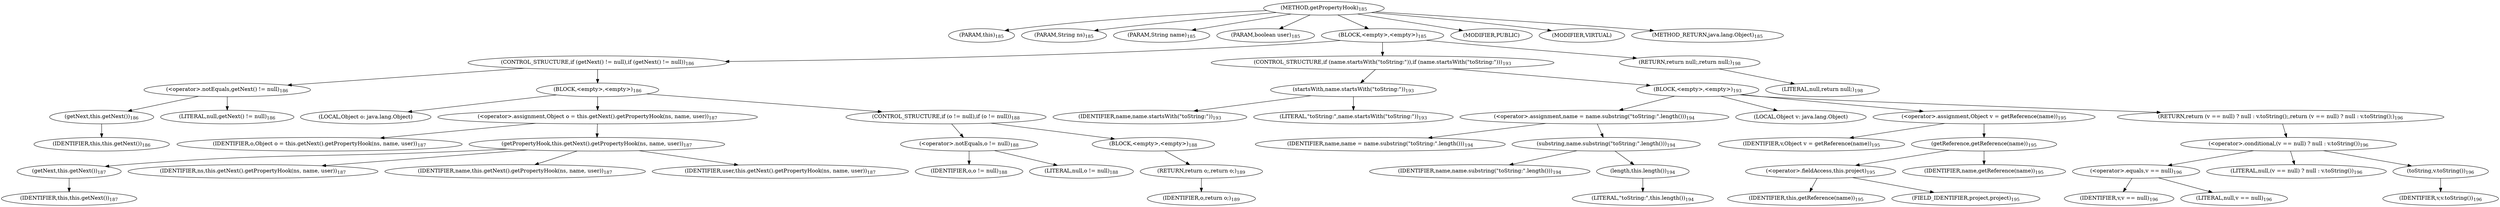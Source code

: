 digraph "getPropertyHook" {  
"214" [label = <(METHOD,getPropertyHook)<SUB>185</SUB>> ]
"13" [label = <(PARAM,this)<SUB>185</SUB>> ]
"215" [label = <(PARAM,String ns)<SUB>185</SUB>> ]
"216" [label = <(PARAM,String name)<SUB>185</SUB>> ]
"217" [label = <(PARAM,boolean user)<SUB>185</SUB>> ]
"218" [label = <(BLOCK,&lt;empty&gt;,&lt;empty&gt;)<SUB>185</SUB>> ]
"219" [label = <(CONTROL_STRUCTURE,if (getNext() != null),if (getNext() != null))<SUB>186</SUB>> ]
"220" [label = <(&lt;operator&gt;.notEquals,getNext() != null)<SUB>186</SUB>> ]
"221" [label = <(getNext,this.getNext())<SUB>186</SUB>> ]
"12" [label = <(IDENTIFIER,this,this.getNext())<SUB>186</SUB>> ]
"222" [label = <(LITERAL,null,getNext() != null)<SUB>186</SUB>> ]
"223" [label = <(BLOCK,&lt;empty&gt;,&lt;empty&gt;)<SUB>186</SUB>> ]
"224" [label = <(LOCAL,Object o: java.lang.Object)> ]
"225" [label = <(&lt;operator&gt;.assignment,Object o = this.getNext().getPropertyHook(ns, name, user))<SUB>187</SUB>> ]
"226" [label = <(IDENTIFIER,o,Object o = this.getNext().getPropertyHook(ns, name, user))<SUB>187</SUB>> ]
"227" [label = <(getPropertyHook,this.getNext().getPropertyHook(ns, name, user))<SUB>187</SUB>> ]
"228" [label = <(getNext,this.getNext())<SUB>187</SUB>> ]
"14" [label = <(IDENTIFIER,this,this.getNext())<SUB>187</SUB>> ]
"229" [label = <(IDENTIFIER,ns,this.getNext().getPropertyHook(ns, name, user))<SUB>187</SUB>> ]
"230" [label = <(IDENTIFIER,name,this.getNext().getPropertyHook(ns, name, user))<SUB>187</SUB>> ]
"231" [label = <(IDENTIFIER,user,this.getNext().getPropertyHook(ns, name, user))<SUB>187</SUB>> ]
"232" [label = <(CONTROL_STRUCTURE,if (o != null),if (o != null))<SUB>188</SUB>> ]
"233" [label = <(&lt;operator&gt;.notEquals,o != null)<SUB>188</SUB>> ]
"234" [label = <(IDENTIFIER,o,o != null)<SUB>188</SUB>> ]
"235" [label = <(LITERAL,null,o != null)<SUB>188</SUB>> ]
"236" [label = <(BLOCK,&lt;empty&gt;,&lt;empty&gt;)<SUB>188</SUB>> ]
"237" [label = <(RETURN,return o;,return o;)<SUB>189</SUB>> ]
"238" [label = <(IDENTIFIER,o,return o;)<SUB>189</SUB>> ]
"239" [label = <(CONTROL_STRUCTURE,if (name.startsWith(&quot;toString:&quot;)),if (name.startsWith(&quot;toString:&quot;)))<SUB>193</SUB>> ]
"240" [label = <(startsWith,name.startsWith(&quot;toString:&quot;))<SUB>193</SUB>> ]
"241" [label = <(IDENTIFIER,name,name.startsWith(&quot;toString:&quot;))<SUB>193</SUB>> ]
"242" [label = <(LITERAL,&quot;toString:&quot;,name.startsWith(&quot;toString:&quot;))<SUB>193</SUB>> ]
"243" [label = <(BLOCK,&lt;empty&gt;,&lt;empty&gt;)<SUB>193</SUB>> ]
"244" [label = <(&lt;operator&gt;.assignment,name = name.substring(&quot;toString:&quot;.length()))<SUB>194</SUB>> ]
"245" [label = <(IDENTIFIER,name,name = name.substring(&quot;toString:&quot;.length()))<SUB>194</SUB>> ]
"246" [label = <(substring,name.substring(&quot;toString:&quot;.length()))<SUB>194</SUB>> ]
"247" [label = <(IDENTIFIER,name,name.substring(&quot;toString:&quot;.length()))<SUB>194</SUB>> ]
"248" [label = <(length,this.length())<SUB>194</SUB>> ]
"249" [label = <(LITERAL,&quot;toString:&quot;,this.length())<SUB>194</SUB>> ]
"250" [label = <(LOCAL,Object v: java.lang.Object)> ]
"251" [label = <(&lt;operator&gt;.assignment,Object v = getReference(name))<SUB>195</SUB>> ]
"252" [label = <(IDENTIFIER,v,Object v = getReference(name))<SUB>195</SUB>> ]
"253" [label = <(getReference,getReference(name))<SUB>195</SUB>> ]
"254" [label = <(&lt;operator&gt;.fieldAccess,this.project)<SUB>195</SUB>> ]
"255" [label = <(IDENTIFIER,this,getReference(name))<SUB>195</SUB>> ]
"256" [label = <(FIELD_IDENTIFIER,project,project)<SUB>195</SUB>> ]
"257" [label = <(IDENTIFIER,name,getReference(name))<SUB>195</SUB>> ]
"258" [label = <(RETURN,return (v == null) ? null : v.toString();,return (v == null) ? null : v.toString();)<SUB>196</SUB>> ]
"259" [label = <(&lt;operator&gt;.conditional,(v == null) ? null : v.toString())<SUB>196</SUB>> ]
"260" [label = <(&lt;operator&gt;.equals,v == null)<SUB>196</SUB>> ]
"261" [label = <(IDENTIFIER,v,v == null)<SUB>196</SUB>> ]
"262" [label = <(LITERAL,null,v == null)<SUB>196</SUB>> ]
"263" [label = <(LITERAL,null,(v == null) ? null : v.toString())<SUB>196</SUB>> ]
"264" [label = <(toString,v.toString())<SUB>196</SUB>> ]
"265" [label = <(IDENTIFIER,v,v.toString())<SUB>196</SUB>> ]
"266" [label = <(RETURN,return null;,return null;)<SUB>198</SUB>> ]
"267" [label = <(LITERAL,null,return null;)<SUB>198</SUB>> ]
"268" [label = <(MODIFIER,PUBLIC)> ]
"269" [label = <(MODIFIER,VIRTUAL)> ]
"270" [label = <(METHOD_RETURN,java.lang.Object)<SUB>185</SUB>> ]
  "214" -> "13" 
  "214" -> "215" 
  "214" -> "216" 
  "214" -> "217" 
  "214" -> "218" 
  "214" -> "268" 
  "214" -> "269" 
  "214" -> "270" 
  "218" -> "219" 
  "218" -> "239" 
  "218" -> "266" 
  "219" -> "220" 
  "219" -> "223" 
  "220" -> "221" 
  "220" -> "222" 
  "221" -> "12" 
  "223" -> "224" 
  "223" -> "225" 
  "223" -> "232" 
  "225" -> "226" 
  "225" -> "227" 
  "227" -> "228" 
  "227" -> "229" 
  "227" -> "230" 
  "227" -> "231" 
  "228" -> "14" 
  "232" -> "233" 
  "232" -> "236" 
  "233" -> "234" 
  "233" -> "235" 
  "236" -> "237" 
  "237" -> "238" 
  "239" -> "240" 
  "239" -> "243" 
  "240" -> "241" 
  "240" -> "242" 
  "243" -> "244" 
  "243" -> "250" 
  "243" -> "251" 
  "243" -> "258" 
  "244" -> "245" 
  "244" -> "246" 
  "246" -> "247" 
  "246" -> "248" 
  "248" -> "249" 
  "251" -> "252" 
  "251" -> "253" 
  "253" -> "254" 
  "253" -> "257" 
  "254" -> "255" 
  "254" -> "256" 
  "258" -> "259" 
  "259" -> "260" 
  "259" -> "263" 
  "259" -> "264" 
  "260" -> "261" 
  "260" -> "262" 
  "264" -> "265" 
  "266" -> "267" 
}

